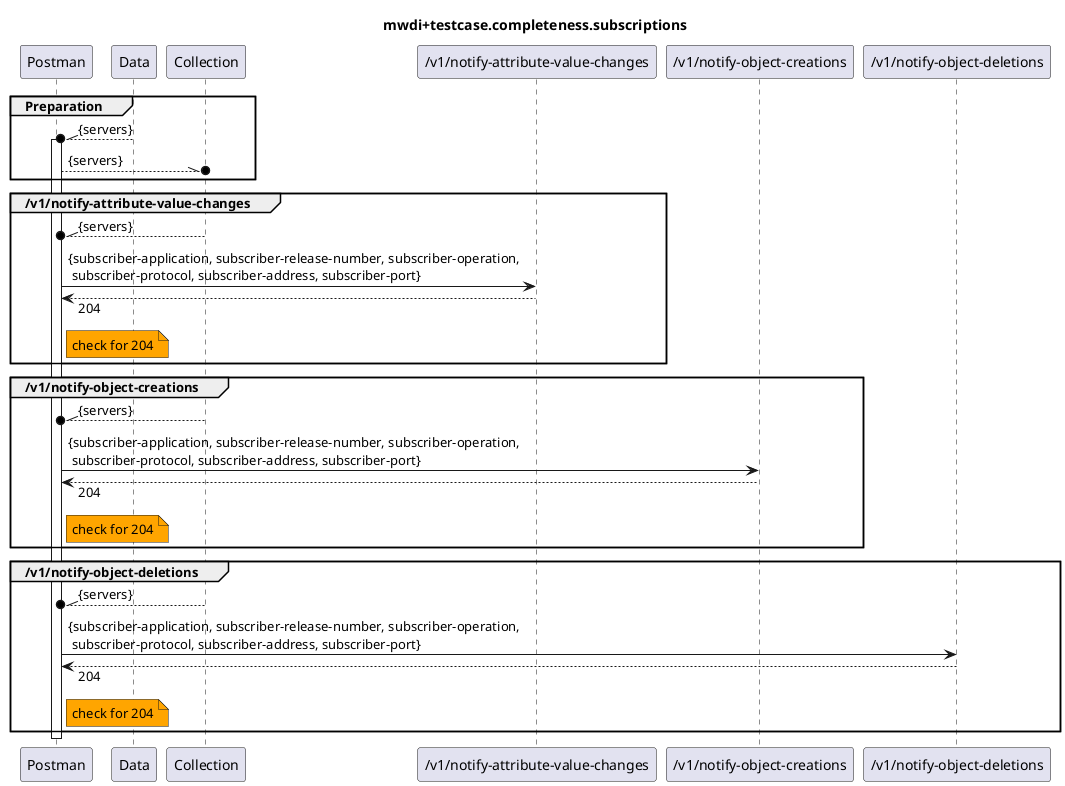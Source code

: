 @startuml mwdi+diagram.completeness.subscriptions
skinparam responseMessageBelowArrow true

title
mwdi+testcase.completeness.subscriptions
end title

participant "Postman" as Postman
participant "Data" as Data
participant "Collection" as Collection

participant "/v1/notify-attribute-value-changes" as NAVC
participant "/v1/notify-object-creations" as NOC
participant "/v1/notify-object-deletions" as NOD


group Preparation
  Data --\\o Postman : {servers}
  activate Postman
  Postman --\\o Collection : {servers}
end

group /v1/notify-attribute-value-changes
  Collection --\\o Postman : {servers}
  Postman -> NAVC : {subscriber-application, subscriber-release-number, subscriber-operation,\n subscriber-protocol, subscriber-address, subscriber-port}
  Postman <-- NAVC : 204
  note right Postman #Orange
    check for 204
  end note
end

group /v1/notify-object-creations
  Collection --\\o Postman : {servers}
  Postman -> NOC : {subscriber-application, subscriber-release-number, subscriber-operation,\n subscriber-protocol, subscriber-address, subscriber-port}
  Postman <-- NOC : 204
  note right Postman #Orange
    check for 204
  end note
end

group /v1/notify-object-deletions
  Collection --\\o Postman : {servers}
  Postman -> NOD : {subscriber-application, subscriber-release-number, subscriber-operation,\n subscriber-protocol, subscriber-address, subscriber-port}
  Postman <-- NOD : 204
  note right Postman #Orange
    check for 204
  end note
end

deactivate Postman

@enduml
